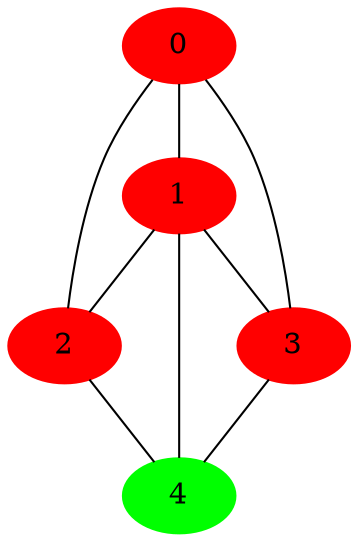 graph ugraph { // 5
n0--n1 // 0 1
n0--n2 // 0 2
n0--n3 // 0 3
n1--n2 // 1 2
n1--n3 // 1 3
n1--n4 // 1 4
n2--n4 // 2 4
n3--n4 // 3 4
n0 [label="0", style = filled , color = red ]
n1 [label="1", style = filled , color = red ]
n2 [label="2", style = filled , color = red ]
n3 [label="3", style = filled , color = red ]
n4 [label="4", style = filled , color = green ]
}